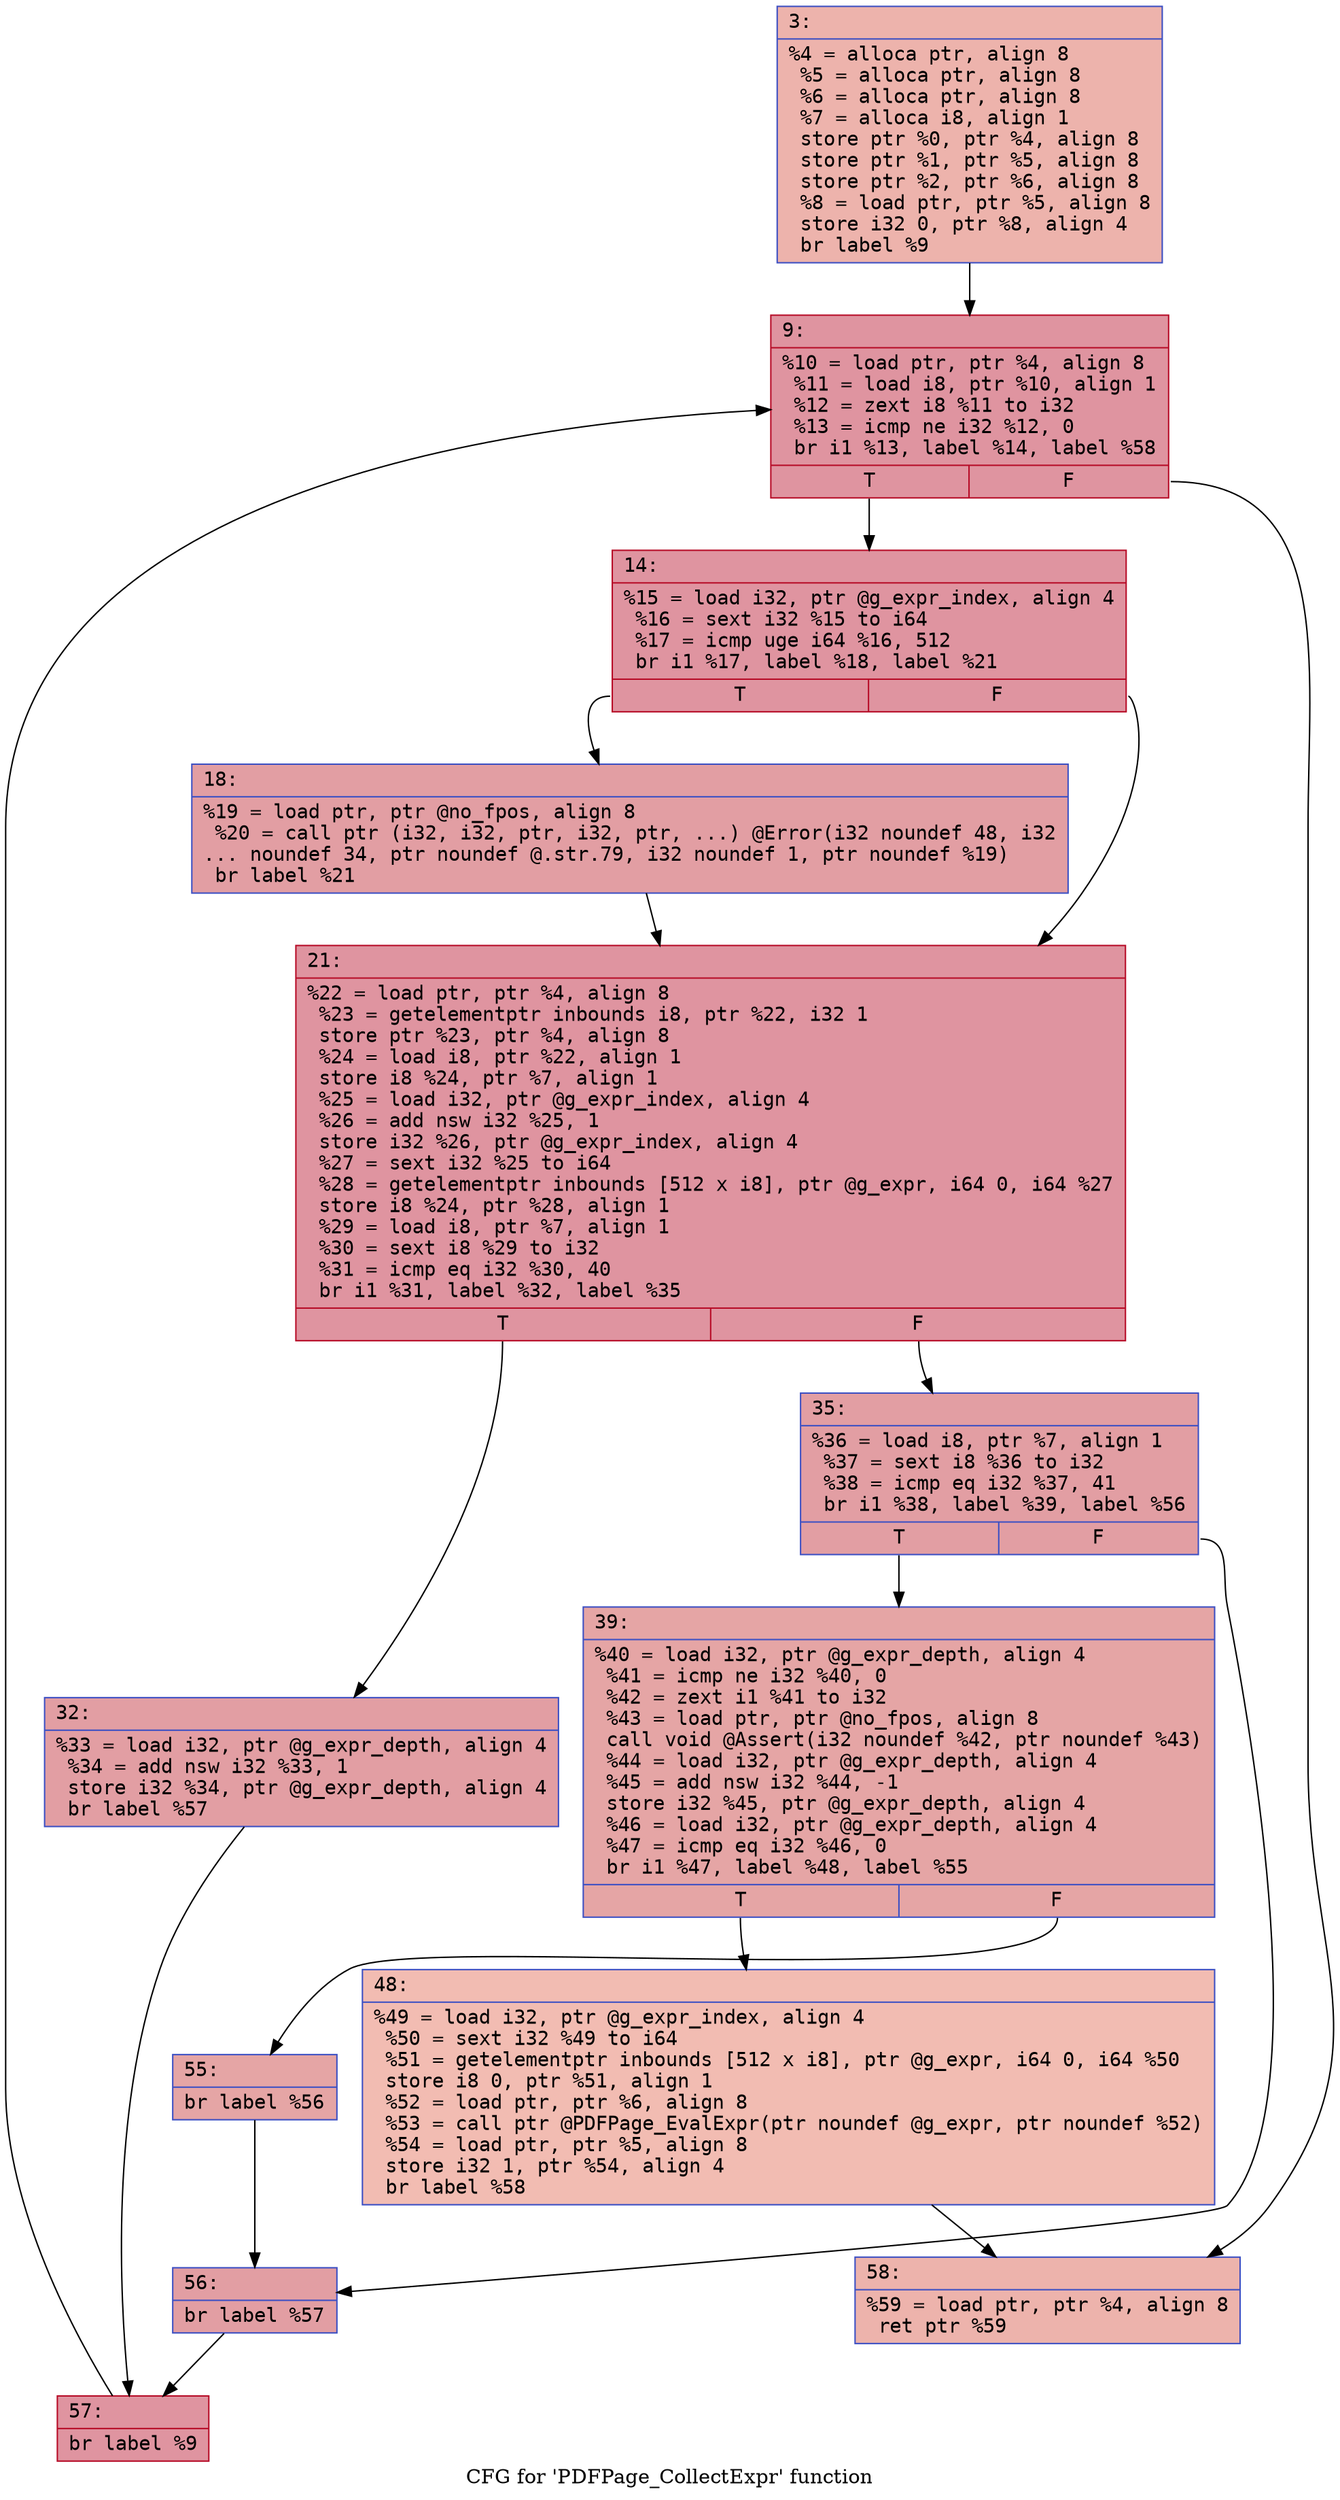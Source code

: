digraph "CFG for 'PDFPage_CollectExpr' function" {
	label="CFG for 'PDFPage_CollectExpr' function";

	Node0x60000052a2b0 [shape=record,color="#3d50c3ff", style=filled, fillcolor="#d6524470" fontname="Courier",label="{3:\l|  %4 = alloca ptr, align 8\l  %5 = alloca ptr, align 8\l  %6 = alloca ptr, align 8\l  %7 = alloca i8, align 1\l  store ptr %0, ptr %4, align 8\l  store ptr %1, ptr %5, align 8\l  store ptr %2, ptr %6, align 8\l  %8 = load ptr, ptr %5, align 8\l  store i32 0, ptr %8, align 4\l  br label %9\l}"];
	Node0x60000052a2b0 -> Node0x60000052a300[tooltip="3 -> 9\nProbability 100.00%" ];
	Node0x60000052a300 [shape=record,color="#b70d28ff", style=filled, fillcolor="#b70d2870" fontname="Courier",label="{9:\l|  %10 = load ptr, ptr %4, align 8\l  %11 = load i8, ptr %10, align 1\l  %12 = zext i8 %11 to i32\l  %13 = icmp ne i32 %12, 0\l  br i1 %13, label %14, label %58\l|{<s0>T|<s1>F}}"];
	Node0x60000052a300:s0 -> Node0x60000052a350[tooltip="9 -> 14\nProbability 96.88%" ];
	Node0x60000052a300:s1 -> Node0x60000052a670[tooltip="9 -> 58\nProbability 3.12%" ];
	Node0x60000052a350 [shape=record,color="#b70d28ff", style=filled, fillcolor="#b70d2870" fontname="Courier",label="{14:\l|  %15 = load i32, ptr @g_expr_index, align 4\l  %16 = sext i32 %15 to i64\l  %17 = icmp uge i64 %16, 512\l  br i1 %17, label %18, label %21\l|{<s0>T|<s1>F}}"];
	Node0x60000052a350:s0 -> Node0x60000052a3a0[tooltip="14 -> 18\nProbability 50.00%" ];
	Node0x60000052a350:s1 -> Node0x60000052a3f0[tooltip="14 -> 21\nProbability 50.00%" ];
	Node0x60000052a3a0 [shape=record,color="#3d50c3ff", style=filled, fillcolor="#be242e70" fontname="Courier",label="{18:\l|  %19 = load ptr, ptr @no_fpos, align 8\l  %20 = call ptr (i32, i32, ptr, i32, ptr, ...) @Error(i32 noundef 48, i32\l... noundef 34, ptr noundef @.str.79, i32 noundef 1, ptr noundef %19)\l  br label %21\l}"];
	Node0x60000052a3a0 -> Node0x60000052a3f0[tooltip="18 -> 21\nProbability 100.00%" ];
	Node0x60000052a3f0 [shape=record,color="#b70d28ff", style=filled, fillcolor="#b70d2870" fontname="Courier",label="{21:\l|  %22 = load ptr, ptr %4, align 8\l  %23 = getelementptr inbounds i8, ptr %22, i32 1\l  store ptr %23, ptr %4, align 8\l  %24 = load i8, ptr %22, align 1\l  store i8 %24, ptr %7, align 1\l  %25 = load i32, ptr @g_expr_index, align 4\l  %26 = add nsw i32 %25, 1\l  store i32 %26, ptr @g_expr_index, align 4\l  %27 = sext i32 %25 to i64\l  %28 = getelementptr inbounds [512 x i8], ptr @g_expr, i64 0, i64 %27\l  store i8 %24, ptr %28, align 1\l  %29 = load i8, ptr %7, align 1\l  %30 = sext i8 %29 to i32\l  %31 = icmp eq i32 %30, 40\l  br i1 %31, label %32, label %35\l|{<s0>T|<s1>F}}"];
	Node0x60000052a3f0:s0 -> Node0x60000052a440[tooltip="21 -> 32\nProbability 50.00%" ];
	Node0x60000052a3f0:s1 -> Node0x60000052a490[tooltip="21 -> 35\nProbability 50.00%" ];
	Node0x60000052a440 [shape=record,color="#3d50c3ff", style=filled, fillcolor="#be242e70" fontname="Courier",label="{32:\l|  %33 = load i32, ptr @g_expr_depth, align 4\l  %34 = add nsw i32 %33, 1\l  store i32 %34, ptr @g_expr_depth, align 4\l  br label %57\l}"];
	Node0x60000052a440 -> Node0x60000052a620[tooltip="32 -> 57\nProbability 100.00%" ];
	Node0x60000052a490 [shape=record,color="#3d50c3ff", style=filled, fillcolor="#be242e70" fontname="Courier",label="{35:\l|  %36 = load i8, ptr %7, align 1\l  %37 = sext i8 %36 to i32\l  %38 = icmp eq i32 %37, 41\l  br i1 %38, label %39, label %56\l|{<s0>T|<s1>F}}"];
	Node0x60000052a490:s0 -> Node0x60000052a4e0[tooltip="35 -> 39\nProbability 50.00%" ];
	Node0x60000052a490:s1 -> Node0x60000052a5d0[tooltip="35 -> 56\nProbability 50.00%" ];
	Node0x60000052a4e0 [shape=record,color="#3d50c3ff", style=filled, fillcolor="#c5333470" fontname="Courier",label="{39:\l|  %40 = load i32, ptr @g_expr_depth, align 4\l  %41 = icmp ne i32 %40, 0\l  %42 = zext i1 %41 to i32\l  %43 = load ptr, ptr @no_fpos, align 8\l  call void @Assert(i32 noundef %42, ptr noundef %43)\l  %44 = load i32, ptr @g_expr_depth, align 4\l  %45 = add nsw i32 %44, -1\l  store i32 %45, ptr @g_expr_depth, align 4\l  %46 = load i32, ptr @g_expr_depth, align 4\l  %47 = icmp eq i32 %46, 0\l  br i1 %47, label %48, label %55\l|{<s0>T|<s1>F}}"];
	Node0x60000052a4e0:s0 -> Node0x60000052a530[tooltip="39 -> 48\nProbability 3.12%" ];
	Node0x60000052a4e0:s1 -> Node0x60000052a580[tooltip="39 -> 55\nProbability 96.88%" ];
	Node0x60000052a530 [shape=record,color="#3d50c3ff", style=filled, fillcolor="#e1675170" fontname="Courier",label="{48:\l|  %49 = load i32, ptr @g_expr_index, align 4\l  %50 = sext i32 %49 to i64\l  %51 = getelementptr inbounds [512 x i8], ptr @g_expr, i64 0, i64 %50\l  store i8 0, ptr %51, align 1\l  %52 = load ptr, ptr %6, align 8\l  %53 = call ptr @PDFPage_EvalExpr(ptr noundef @g_expr, ptr noundef %52)\l  %54 = load ptr, ptr %5, align 8\l  store i32 1, ptr %54, align 4\l  br label %58\l}"];
	Node0x60000052a530 -> Node0x60000052a670[tooltip="48 -> 58\nProbability 100.00%" ];
	Node0x60000052a580 [shape=record,color="#3d50c3ff", style=filled, fillcolor="#c5333470" fontname="Courier",label="{55:\l|  br label %56\l}"];
	Node0x60000052a580 -> Node0x60000052a5d0[tooltip="55 -> 56\nProbability 100.00%" ];
	Node0x60000052a5d0 [shape=record,color="#3d50c3ff", style=filled, fillcolor="#be242e70" fontname="Courier",label="{56:\l|  br label %57\l}"];
	Node0x60000052a5d0 -> Node0x60000052a620[tooltip="56 -> 57\nProbability 100.00%" ];
	Node0x60000052a620 [shape=record,color="#b70d28ff", style=filled, fillcolor="#b70d2870" fontname="Courier",label="{57:\l|  br label %9\l}"];
	Node0x60000052a620 -> Node0x60000052a300[tooltip="57 -> 9\nProbability 100.00%" ];
	Node0x60000052a670 [shape=record,color="#3d50c3ff", style=filled, fillcolor="#d6524470" fontname="Courier",label="{58:\l|  %59 = load ptr, ptr %4, align 8\l  ret ptr %59\l}"];
}
